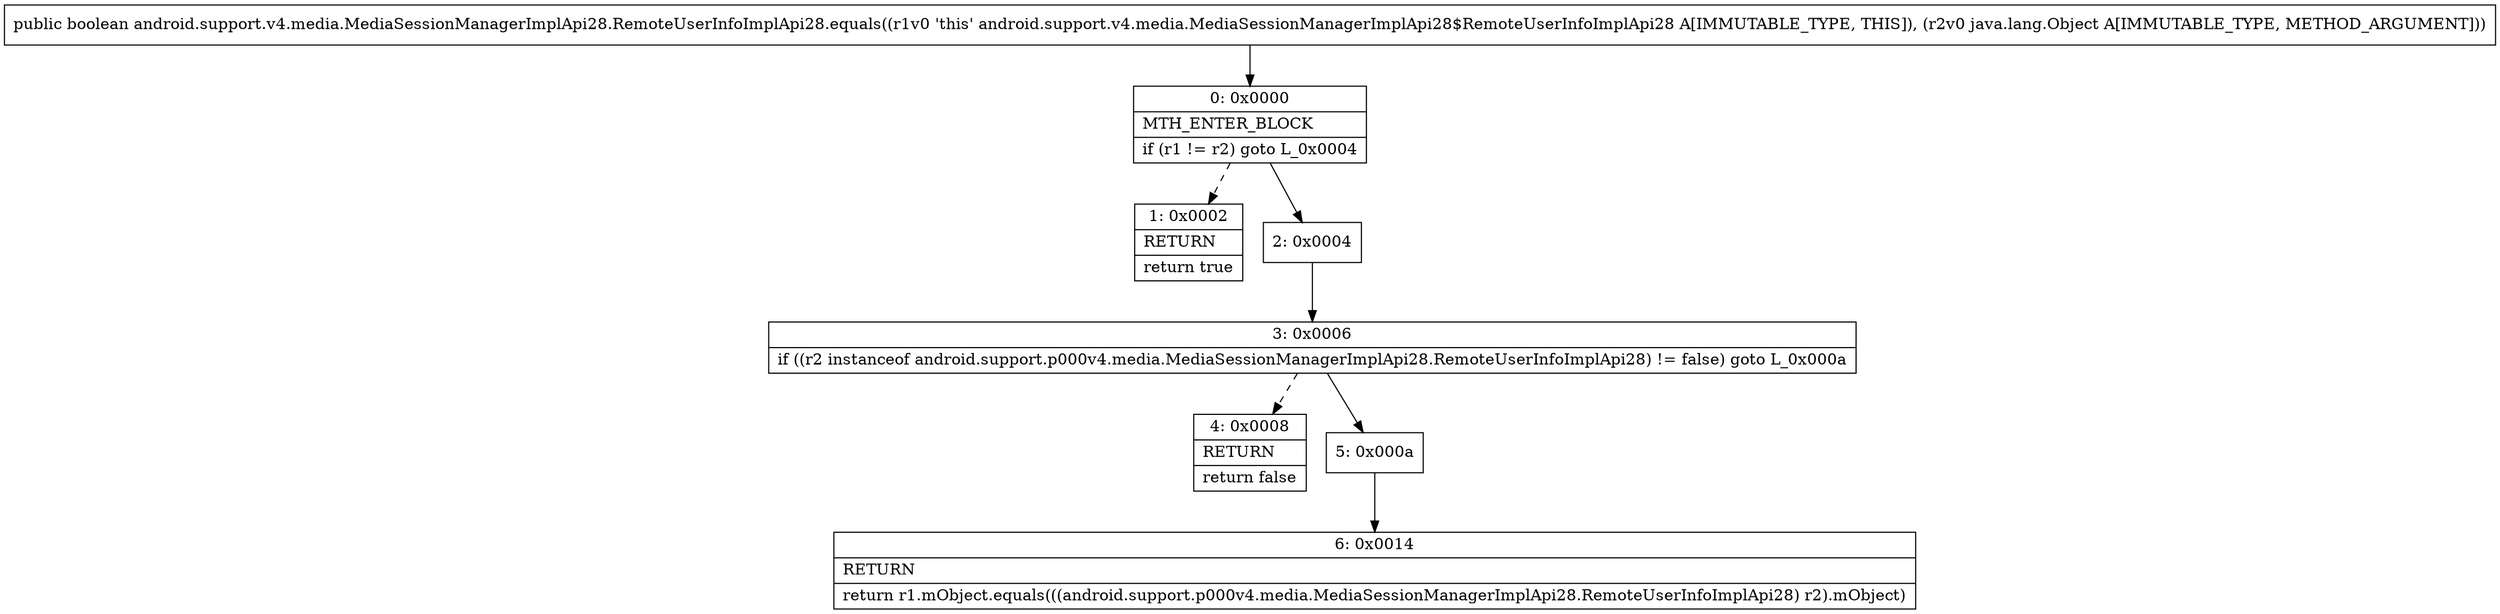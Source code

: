 digraph "CFG forandroid.support.v4.media.MediaSessionManagerImplApi28.RemoteUserInfoImplApi28.equals(Ljava\/lang\/Object;)Z" {
Node_0 [shape=record,label="{0\:\ 0x0000|MTH_ENTER_BLOCK\l|if (r1 != r2) goto L_0x0004\l}"];
Node_1 [shape=record,label="{1\:\ 0x0002|RETURN\l|return true\l}"];
Node_2 [shape=record,label="{2\:\ 0x0004}"];
Node_3 [shape=record,label="{3\:\ 0x0006|if ((r2 instanceof android.support.p000v4.media.MediaSessionManagerImplApi28.RemoteUserInfoImplApi28) != false) goto L_0x000a\l}"];
Node_4 [shape=record,label="{4\:\ 0x0008|RETURN\l|return false\l}"];
Node_5 [shape=record,label="{5\:\ 0x000a}"];
Node_6 [shape=record,label="{6\:\ 0x0014|RETURN\l|return r1.mObject.equals(((android.support.p000v4.media.MediaSessionManagerImplApi28.RemoteUserInfoImplApi28) r2).mObject)\l}"];
MethodNode[shape=record,label="{public boolean android.support.v4.media.MediaSessionManagerImplApi28.RemoteUserInfoImplApi28.equals((r1v0 'this' android.support.v4.media.MediaSessionManagerImplApi28$RemoteUserInfoImplApi28 A[IMMUTABLE_TYPE, THIS]), (r2v0 java.lang.Object A[IMMUTABLE_TYPE, METHOD_ARGUMENT])) }"];
MethodNode -> Node_0;
Node_0 -> Node_1[style=dashed];
Node_0 -> Node_2;
Node_2 -> Node_3;
Node_3 -> Node_4[style=dashed];
Node_3 -> Node_5;
Node_5 -> Node_6;
}

